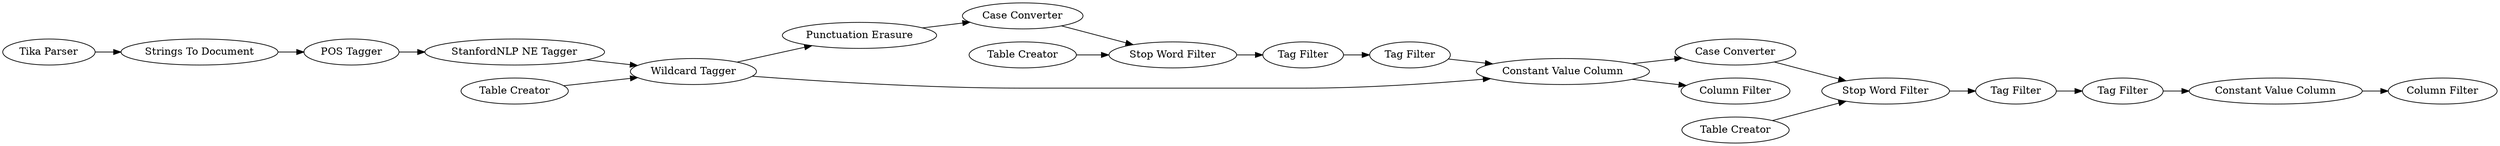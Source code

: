 digraph {
	4 -> 5
	29 -> 28
	23 -> 24
	17 -> 20
	10 -> 27
	28 -> 26
	16 -> 15
	20 -> 23
	12 -> 32
	26 -> 31
	25 -> 28
	10 -> 12
	5 -> 7
	15 -> 17
	12 -> 16
	7 -> 9
	11 -> 10
	31 -> 12
	9 -> 10
	19 -> 15
	27 -> 29
	27 [label="Punctuation Erasure"]
	7 [label="POS Tagger"]
	9 [label="StanfordNLP NE Tagger"]
	26 [label="Tag Filter"]
	17 [label="Tag Filter"]
	19 [label="Table Creator"]
	24 [label="Column Filter"]
	31 [label="Tag Filter"]
	15 [label="Stop Word Filter"]
	25 [label="Table Creator"]
	12 [label="Constant Value Column"]
	10 [label="Wildcard Tagger"]
	16 [label="Case Converter"]
	28 [label="Stop Word Filter"]
	11 [label="Table Creator"]
	4 [label="Tika Parser"]
	23 [label="Constant Value Column"]
	5 [label="Strings To Document"]
	20 [label="Tag Filter"]
	29 [label="Case Converter"]
	32 [label="Column Filter"]
	rankdir=LR
}
